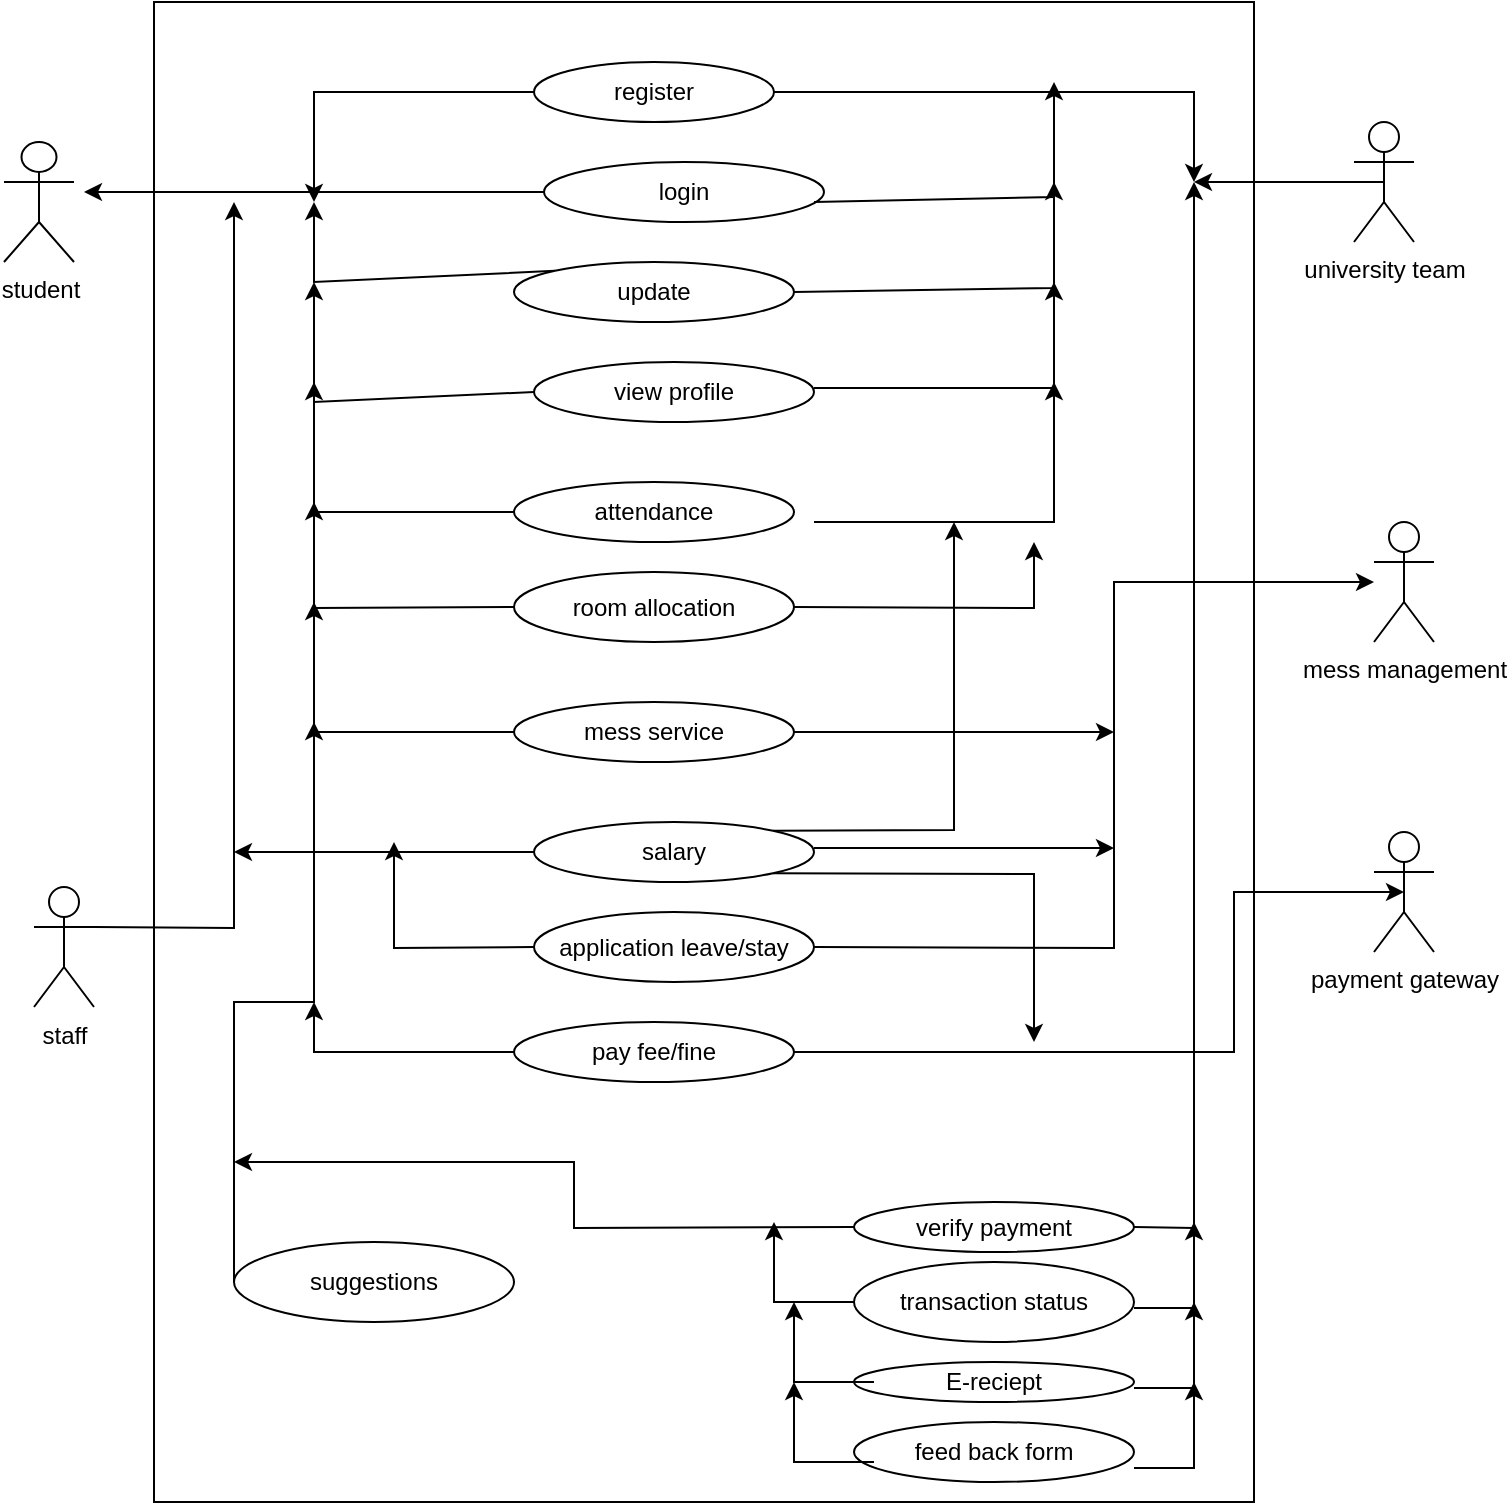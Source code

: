 <mxfile version="26.0.7">
  <diagram name="Page-1" id="R-YePrUXRuUhIGAFdVQt">
    <mxGraphModel dx="1750" dy="928" grid="1" gridSize="10" guides="1" tooltips="1" connect="1" arrows="1" fold="1" page="1" pageScale="1" pageWidth="850" pageHeight="1100" math="0" shadow="0">
      <root>
        <mxCell id="0" />
        <mxCell id="1" parent="0" />
        <mxCell id="7DuDXymwfyRBBUjWIvBE-80" value="" style="rounded=0;whiteSpace=wrap;html=1;" vertex="1" parent="1">
          <mxGeometry x="155" y="180" width="550" height="750" as="geometry" />
        </mxCell>
        <mxCell id="7DuDXymwfyRBBUjWIvBE-19" value="university team" style="shape=umlActor;verticalLabelPosition=bottom;verticalAlign=top;html=1;" vertex="1" parent="1">
          <mxGeometry x="755" y="240" width="30" height="60" as="geometry" />
        </mxCell>
        <mxCell id="7DuDXymwfyRBBUjWIvBE-68" style="edgeStyle=none;rounded=0;orthogonalLoop=1;jettySize=auto;html=1;exitX=1;exitY=0.5;exitDx=0;exitDy=0;" edge="1" parent="1" source="7DuDXymwfyRBBUjWIvBE-1">
          <mxGeometry relative="1" as="geometry">
            <mxPoint x="675" y="270" as="targetPoint" />
            <Array as="points">
              <mxPoint x="675" y="225" />
            </Array>
          </mxGeometry>
        </mxCell>
        <mxCell id="7DuDXymwfyRBBUjWIvBE-1" value="register" style="ellipse;whiteSpace=wrap;html=1;" vertex="1" parent="1">
          <mxGeometry x="345" y="210" width="120" height="30" as="geometry" />
        </mxCell>
        <mxCell id="7DuDXymwfyRBBUjWIvBE-30" style="edgeStyle=none;rounded=0;orthogonalLoop=1;jettySize=auto;html=1;exitX=0;exitY=0.5;exitDx=0;exitDy=0;" edge="1" parent="1" source="7DuDXymwfyRBBUjWIvBE-3">
          <mxGeometry relative="1" as="geometry">
            <mxPoint x="120" y="275" as="targetPoint" />
          </mxGeometry>
        </mxCell>
        <mxCell id="7DuDXymwfyRBBUjWIvBE-3" value="login" style="ellipse;whiteSpace=wrap;html=1;" vertex="1" parent="1">
          <mxGeometry x="350" y="260" width="140" height="30" as="geometry" />
        </mxCell>
        <mxCell id="7DuDXymwfyRBBUjWIvBE-31" style="edgeStyle=none;rounded=0;orthogonalLoop=1;jettySize=auto;html=1;exitX=0;exitY=0;exitDx=0;exitDy=0;" edge="1" parent="1" source="7DuDXymwfyRBBUjWIvBE-4">
          <mxGeometry relative="1" as="geometry">
            <mxPoint x="235" y="280" as="targetPoint" />
            <Array as="points">
              <mxPoint x="235" y="320" />
            </Array>
          </mxGeometry>
        </mxCell>
        <mxCell id="7DuDXymwfyRBBUjWIvBE-4" value="update" style="ellipse;whiteSpace=wrap;html=1;" vertex="1" parent="1">
          <mxGeometry x="335" y="310" width="140" height="30" as="geometry" />
        </mxCell>
        <mxCell id="7DuDXymwfyRBBUjWIvBE-33" style="edgeStyle=none;rounded=0;orthogonalLoop=1;jettySize=auto;html=1;exitX=0;exitY=0.5;exitDx=0;exitDy=0;" edge="1" parent="1" source="7DuDXymwfyRBBUjWIvBE-7">
          <mxGeometry relative="1" as="geometry">
            <mxPoint x="235" y="370" as="targetPoint" />
            <Array as="points">
              <mxPoint x="235" y="435" />
            </Array>
          </mxGeometry>
        </mxCell>
        <mxCell id="7DuDXymwfyRBBUjWIvBE-7" value="attendance" style="ellipse;whiteSpace=wrap;html=1;" vertex="1" parent="1">
          <mxGeometry x="335" y="420" width="140" height="30" as="geometry" />
        </mxCell>
        <mxCell id="7DuDXymwfyRBBUjWIvBE-32" style="edgeStyle=none;rounded=0;orthogonalLoop=1;jettySize=auto;html=1;exitX=0;exitY=0.5;exitDx=0;exitDy=0;" edge="1" parent="1" source="7DuDXymwfyRBBUjWIvBE-8">
          <mxGeometry relative="1" as="geometry">
            <mxPoint x="235" y="320" as="targetPoint" />
            <Array as="points">
              <mxPoint x="235" y="380" />
            </Array>
          </mxGeometry>
        </mxCell>
        <mxCell id="7DuDXymwfyRBBUjWIvBE-8" value="view profile" style="ellipse;whiteSpace=wrap;html=1;" vertex="1" parent="1">
          <mxGeometry x="345" y="360" width="140" height="30" as="geometry" />
        </mxCell>
        <mxCell id="7DuDXymwfyRBBUjWIvBE-48" style="edgeStyle=none;rounded=0;orthogonalLoop=1;jettySize=auto;html=1;exitX=0;exitY=0.5;exitDx=0;exitDy=0;" edge="1" parent="1" source="7DuDXymwfyRBBUjWIvBE-9">
          <mxGeometry relative="1" as="geometry">
            <mxPoint x="195" y="760" as="targetPoint" />
            <Array as="points">
              <mxPoint x="365" y="793" />
              <mxPoint x="365" y="760" />
            </Array>
          </mxGeometry>
        </mxCell>
        <mxCell id="7DuDXymwfyRBBUjWIvBE-64" style="edgeStyle=none;rounded=0;orthogonalLoop=1;jettySize=auto;html=1;exitX=1;exitY=0.5;exitDx=0;exitDy=0;" edge="1" parent="1" source="7DuDXymwfyRBBUjWIvBE-9">
          <mxGeometry relative="1" as="geometry">
            <mxPoint x="675" y="270" as="targetPoint" />
            <Array as="points">
              <mxPoint x="675" y="793" />
            </Array>
          </mxGeometry>
        </mxCell>
        <mxCell id="7DuDXymwfyRBBUjWIvBE-9" value="verify payment" style="ellipse;whiteSpace=wrap;html=1;" vertex="1" parent="1">
          <mxGeometry x="505" y="780" width="140" height="25" as="geometry" />
        </mxCell>
        <mxCell id="7DuDXymwfyRBBUjWIvBE-49" style="edgeStyle=none;rounded=0;orthogonalLoop=1;jettySize=auto;html=1;exitX=0;exitY=0.5;exitDx=0;exitDy=0;" edge="1" parent="1" source="7DuDXymwfyRBBUjWIvBE-10">
          <mxGeometry relative="1" as="geometry">
            <mxPoint x="235" y="540" as="targetPoint" />
            <Array as="points">
              <mxPoint x="195" y="680" />
              <mxPoint x="235" y="680" />
            </Array>
          </mxGeometry>
        </mxCell>
        <mxCell id="7DuDXymwfyRBBUjWIvBE-10" value="suggestions" style="ellipse;whiteSpace=wrap;html=1;" vertex="1" parent="1">
          <mxGeometry x="195" y="800" width="140" height="40" as="geometry" />
        </mxCell>
        <mxCell id="7DuDXymwfyRBBUjWIvBE-52" style="edgeStyle=none;rounded=0;orthogonalLoop=1;jettySize=auto;html=1;exitX=0;exitY=0.5;exitDx=0;exitDy=0;" edge="1" parent="1" source="7DuDXymwfyRBBUjWIvBE-11">
          <mxGeometry relative="1" as="geometry">
            <mxPoint x="465" y="790" as="targetPoint" />
            <Array as="points">
              <mxPoint x="465" y="830" />
            </Array>
          </mxGeometry>
        </mxCell>
        <mxCell id="7DuDXymwfyRBBUjWIvBE-11" value="transaction status" style="ellipse;whiteSpace=wrap;html=1;" vertex="1" parent="1">
          <mxGeometry x="505" y="810" width="140" height="40" as="geometry" />
        </mxCell>
        <mxCell id="7DuDXymwfyRBBUjWIvBE-12" value="feed back form" style="ellipse;whiteSpace=wrap;html=1;" vertex="1" parent="1">
          <mxGeometry x="505" y="890" width="140" height="30" as="geometry" />
        </mxCell>
        <mxCell id="7DuDXymwfyRBBUjWIvBE-13" value="E-reciept" style="ellipse;whiteSpace=wrap;html=1;" vertex="1" parent="1">
          <mxGeometry x="505" y="860" width="140" height="20" as="geometry" />
        </mxCell>
        <mxCell id="7DuDXymwfyRBBUjWIvBE-45" style="edgeStyle=none;rounded=0;orthogonalLoop=1;jettySize=auto;html=1;exitX=0;exitY=0.5;exitDx=0;exitDy=0;" edge="1" parent="1" source="7DuDXymwfyRBBUjWIvBE-14">
          <mxGeometry relative="1" as="geometry">
            <mxPoint x="235" y="480" as="targetPoint" />
            <Array as="points">
              <mxPoint x="235" y="545" />
            </Array>
          </mxGeometry>
        </mxCell>
        <mxCell id="7DuDXymwfyRBBUjWIvBE-73" style="edgeStyle=none;rounded=0;orthogonalLoop=1;jettySize=auto;html=1;exitX=1;exitY=0.5;exitDx=0;exitDy=0;" edge="1" parent="1" source="7DuDXymwfyRBBUjWIvBE-14">
          <mxGeometry relative="1" as="geometry">
            <mxPoint x="635" y="545" as="targetPoint" />
          </mxGeometry>
        </mxCell>
        <mxCell id="7DuDXymwfyRBBUjWIvBE-14" value="mess service" style="ellipse;whiteSpace=wrap;html=1;" vertex="1" parent="1">
          <mxGeometry x="335" y="530" width="140" height="30" as="geometry" />
        </mxCell>
        <mxCell id="7DuDXymwfyRBBUjWIvBE-44" style="edgeStyle=none;rounded=0;orthogonalLoop=1;jettySize=auto;html=1;exitX=0;exitY=0.5;exitDx=0;exitDy=0;" edge="1" parent="1" source="7DuDXymwfyRBBUjWIvBE-15">
          <mxGeometry relative="1" as="geometry">
            <mxPoint x="235" y="430" as="targetPoint" />
            <Array as="points">
              <mxPoint x="235" y="483" />
            </Array>
          </mxGeometry>
        </mxCell>
        <mxCell id="7DuDXymwfyRBBUjWIvBE-57" style="edgeStyle=none;rounded=0;orthogonalLoop=1;jettySize=auto;html=1;exitX=1;exitY=0.5;exitDx=0;exitDy=0;" edge="1" parent="1">
          <mxGeometry relative="1" as="geometry">
            <mxPoint x="485" y="280" as="sourcePoint" />
            <mxPoint x="605" y="220" as="targetPoint" />
            <Array as="points">
              <mxPoint x="605" y="277.5" />
            </Array>
          </mxGeometry>
        </mxCell>
        <mxCell id="7DuDXymwfyRBBUjWIvBE-72" style="edgeStyle=none;rounded=0;orthogonalLoop=1;jettySize=auto;html=1;exitX=1;exitY=0.5;exitDx=0;exitDy=0;" edge="1" parent="1" source="7DuDXymwfyRBBUjWIvBE-15">
          <mxGeometry relative="1" as="geometry">
            <mxPoint x="595" y="450" as="targetPoint" />
            <Array as="points">
              <mxPoint x="595" y="483" />
            </Array>
          </mxGeometry>
        </mxCell>
        <mxCell id="7DuDXymwfyRBBUjWIvBE-15" value="room allocation" style="ellipse;whiteSpace=wrap;html=1;" vertex="1" parent="1">
          <mxGeometry x="335" y="465" width="140" height="35" as="geometry" />
        </mxCell>
        <mxCell id="7DuDXymwfyRBBUjWIvBE-37" style="edgeStyle=none;rounded=0;orthogonalLoop=1;jettySize=auto;html=1;exitX=0;exitY=0.5;exitDx=0;exitDy=0;" edge="1" parent="1" source="7DuDXymwfyRBBUjWIvBE-16">
          <mxGeometry relative="1" as="geometry">
            <mxPoint x="195" y="605" as="targetPoint" />
          </mxGeometry>
        </mxCell>
        <mxCell id="7DuDXymwfyRBBUjWIvBE-71" style="edgeStyle=none;rounded=0;orthogonalLoop=1;jettySize=auto;html=1;exitX=1;exitY=0;exitDx=0;exitDy=0;" edge="1" parent="1" source="7DuDXymwfyRBBUjWIvBE-16">
          <mxGeometry relative="1" as="geometry">
            <mxPoint x="555" y="440" as="targetPoint" />
            <Array as="points">
              <mxPoint x="555" y="594" />
            </Array>
          </mxGeometry>
        </mxCell>
        <mxCell id="7DuDXymwfyRBBUjWIvBE-74" style="edgeStyle=none;rounded=0;orthogonalLoop=1;jettySize=auto;html=1;exitX=1;exitY=1;exitDx=0;exitDy=0;" edge="1" parent="1" source="7DuDXymwfyRBBUjWIvBE-16">
          <mxGeometry relative="1" as="geometry">
            <mxPoint x="595" y="700" as="targetPoint" />
            <Array as="points">
              <mxPoint x="595" y="616" />
            </Array>
          </mxGeometry>
        </mxCell>
        <mxCell id="7DuDXymwfyRBBUjWIvBE-16" value="salary" style="ellipse;whiteSpace=wrap;html=1;" vertex="1" parent="1">
          <mxGeometry x="345" y="590" width="140" height="30" as="geometry" />
        </mxCell>
        <mxCell id="7DuDXymwfyRBBUjWIvBE-35" style="edgeStyle=none;rounded=0;orthogonalLoop=1;jettySize=auto;html=1;exitX=0;exitY=0.5;exitDx=0;exitDy=0;" edge="1" parent="1" source="7DuDXymwfyRBBUjWIvBE-17">
          <mxGeometry relative="1" as="geometry">
            <mxPoint x="275" y="600" as="targetPoint" />
            <Array as="points">
              <mxPoint x="275" y="653" />
            </Array>
          </mxGeometry>
        </mxCell>
        <mxCell id="7DuDXymwfyRBBUjWIvBE-69" style="edgeStyle=none;rounded=0;orthogonalLoop=1;jettySize=auto;html=1;exitX=1;exitY=0.5;exitDx=0;exitDy=0;" edge="1" parent="1" source="7DuDXymwfyRBBUjWIvBE-17" target="7DuDXymwfyRBBUjWIvBE-20">
          <mxGeometry relative="1" as="geometry">
            <Array as="points">
              <mxPoint x="635" y="653" />
              <mxPoint x="635" y="470" />
            </Array>
          </mxGeometry>
        </mxCell>
        <mxCell id="7DuDXymwfyRBBUjWIvBE-17" value="application leave/stay" style="ellipse;whiteSpace=wrap;html=1;" vertex="1" parent="1">
          <mxGeometry x="345" y="635" width="140" height="35" as="geometry" />
        </mxCell>
        <mxCell id="7DuDXymwfyRBBUjWIvBE-46" style="edgeStyle=none;rounded=0;orthogonalLoop=1;jettySize=auto;html=1;exitX=0;exitY=0.5;exitDx=0;exitDy=0;" edge="1" parent="1" source="7DuDXymwfyRBBUjWIvBE-18">
          <mxGeometry relative="1" as="geometry">
            <mxPoint x="235" y="680" as="targetPoint" />
            <Array as="points">
              <mxPoint x="235" y="705" />
            </Array>
          </mxGeometry>
        </mxCell>
        <mxCell id="7DuDXymwfyRBBUjWIvBE-18" value="pay fee/fine" style="ellipse;whiteSpace=wrap;html=1;" vertex="1" parent="1">
          <mxGeometry x="335" y="690" width="140" height="30" as="geometry" />
        </mxCell>
        <mxCell id="7DuDXymwfyRBBUjWIvBE-27" style="edgeStyle=none;rounded=0;orthogonalLoop=1;jettySize=auto;html=1;exitX=0.5;exitY=0.5;exitDx=0;exitDy=0;exitPerimeter=0;" edge="1" parent="1" source="7DuDXymwfyRBBUjWIvBE-19">
          <mxGeometry relative="1" as="geometry">
            <mxPoint x="675" y="270" as="targetPoint" />
          </mxGeometry>
        </mxCell>
        <mxCell id="7DuDXymwfyRBBUjWIvBE-20" value="mess management" style="shape=umlActor;verticalLabelPosition=bottom;verticalAlign=top;html=1;" vertex="1" parent="1">
          <mxGeometry x="765" y="440" width="30" height="60" as="geometry" />
        </mxCell>
        <mxCell id="7DuDXymwfyRBBUjWIvBE-38" style="edgeStyle=none;rounded=0;orthogonalLoop=1;jettySize=auto;html=1;exitX=1;exitY=0.333;exitDx=0;exitDy=0;exitPerimeter=0;" edge="1" parent="1" source="7DuDXymwfyRBBUjWIvBE-23">
          <mxGeometry relative="1" as="geometry">
            <mxPoint x="195" y="280" as="targetPoint" />
            <Array as="points">
              <mxPoint x="195" y="643" />
              <mxPoint x="195" y="320" />
            </Array>
          </mxGeometry>
        </mxCell>
        <mxCell id="7DuDXymwfyRBBUjWIvBE-23" value="staff" style="shape=umlActor;verticalLabelPosition=bottom;verticalAlign=top;html=1;" vertex="1" parent="1">
          <mxGeometry x="95" y="622.5" width="30" height="60" as="geometry" />
        </mxCell>
        <mxCell id="7DuDXymwfyRBBUjWIvBE-25" value="payment gateway" style="shape=umlActor;verticalLabelPosition=bottom;verticalAlign=top;html=1;" vertex="1" parent="1">
          <mxGeometry x="765" y="595" width="30" height="60" as="geometry" />
        </mxCell>
        <mxCell id="7DuDXymwfyRBBUjWIvBE-53" style="edgeStyle=none;rounded=0;orthogonalLoop=1;jettySize=auto;html=1;exitX=0;exitY=0.5;exitDx=0;exitDy=0;" edge="1" parent="1">
          <mxGeometry relative="1" as="geometry">
            <mxPoint x="475" y="830" as="targetPoint" />
            <mxPoint x="515" y="870" as="sourcePoint" />
            <Array as="points">
              <mxPoint x="475" y="870" />
            </Array>
          </mxGeometry>
        </mxCell>
        <mxCell id="7DuDXymwfyRBBUjWIvBE-54" style="edgeStyle=none;rounded=0;orthogonalLoop=1;jettySize=auto;html=1;exitX=0;exitY=0.5;exitDx=0;exitDy=0;" edge="1" parent="1">
          <mxGeometry relative="1" as="geometry">
            <mxPoint x="475" y="870" as="targetPoint" />
            <mxPoint x="515" y="910" as="sourcePoint" />
            <Array as="points">
              <mxPoint x="475" y="910" />
            </Array>
          </mxGeometry>
        </mxCell>
        <mxCell id="7DuDXymwfyRBBUjWIvBE-58" style="edgeStyle=none;rounded=0;orthogonalLoop=1;jettySize=auto;html=1;exitX=1;exitY=0.5;exitDx=0;exitDy=0;" edge="1" parent="1">
          <mxGeometry relative="1" as="geometry">
            <mxPoint x="485" y="373" as="sourcePoint" />
            <mxPoint x="605" y="320" as="targetPoint" />
            <Array as="points">
              <mxPoint x="605" y="373" />
            </Array>
          </mxGeometry>
        </mxCell>
        <mxCell id="7DuDXymwfyRBBUjWIvBE-59" style="edgeStyle=none;rounded=0;orthogonalLoop=1;jettySize=auto;html=1;exitX=1;exitY=0.5;exitDx=0;exitDy=0;" edge="1" parent="1" source="7DuDXymwfyRBBUjWIvBE-4">
          <mxGeometry relative="1" as="geometry">
            <mxPoint x="485" y="323" as="sourcePoint" />
            <mxPoint x="605" y="270" as="targetPoint" />
            <Array as="points">
              <mxPoint x="605" y="323" />
            </Array>
          </mxGeometry>
        </mxCell>
        <mxCell id="7DuDXymwfyRBBUjWIvBE-60" style="edgeStyle=none;rounded=0;orthogonalLoop=1;jettySize=auto;html=1;exitX=1;exitY=0.5;exitDx=0;exitDy=0;" edge="1" parent="1">
          <mxGeometry relative="1" as="geometry">
            <mxPoint x="485" y="440" as="sourcePoint" />
            <mxPoint x="605" y="370" as="targetPoint" />
            <Array as="points">
              <mxPoint x="605" y="440" />
            </Array>
          </mxGeometry>
        </mxCell>
        <mxCell id="7DuDXymwfyRBBUjWIvBE-61" style="edgeStyle=none;rounded=0;orthogonalLoop=1;jettySize=auto;html=1;exitX=1;exitY=0.5;exitDx=0;exitDy=0;" edge="1" parent="1">
          <mxGeometry relative="1" as="geometry">
            <mxPoint x="485" y="603" as="sourcePoint" />
            <mxPoint x="635" y="603" as="targetPoint" />
            <Array as="points">
              <mxPoint x="605" y="603" />
            </Array>
          </mxGeometry>
        </mxCell>
        <mxCell id="7DuDXymwfyRBBUjWIvBE-65" style="edgeStyle=none;rounded=0;orthogonalLoop=1;jettySize=auto;html=1;exitX=1;exitY=0.5;exitDx=0;exitDy=0;" edge="1" parent="1">
          <mxGeometry relative="1" as="geometry">
            <mxPoint x="675" y="790" as="targetPoint" />
            <mxPoint x="645" y="833" as="sourcePoint" />
            <Array as="points">
              <mxPoint x="675" y="833" />
            </Array>
          </mxGeometry>
        </mxCell>
        <mxCell id="7DuDXymwfyRBBUjWIvBE-66" style="edgeStyle=none;rounded=0;orthogonalLoop=1;jettySize=auto;html=1;exitX=1;exitY=0.5;exitDx=0;exitDy=0;" edge="1" parent="1">
          <mxGeometry relative="1" as="geometry">
            <mxPoint x="675" y="830" as="targetPoint" />
            <mxPoint x="645" y="873" as="sourcePoint" />
            <Array as="points">
              <mxPoint x="675" y="873" />
            </Array>
          </mxGeometry>
        </mxCell>
        <mxCell id="7DuDXymwfyRBBUjWIvBE-67" style="edgeStyle=none;rounded=0;orthogonalLoop=1;jettySize=auto;html=1;exitX=1;exitY=0.5;exitDx=0;exitDy=0;" edge="1" parent="1">
          <mxGeometry relative="1" as="geometry">
            <mxPoint x="675" y="870" as="targetPoint" />
            <mxPoint x="645" y="913" as="sourcePoint" />
            <Array as="points">
              <mxPoint x="675" y="913" />
            </Array>
          </mxGeometry>
        </mxCell>
        <mxCell id="7DuDXymwfyRBBUjWIvBE-70" style="edgeStyle=none;rounded=0;orthogonalLoop=1;jettySize=auto;html=1;exitX=1;exitY=0.5;exitDx=0;exitDy=0;entryX=0.5;entryY=0.5;entryDx=0;entryDy=0;entryPerimeter=0;" edge="1" parent="1" source="7DuDXymwfyRBBUjWIvBE-18" target="7DuDXymwfyRBBUjWIvBE-25">
          <mxGeometry relative="1" as="geometry">
            <Array as="points">
              <mxPoint x="695" y="705" />
              <mxPoint x="695" y="625" />
            </Array>
          </mxGeometry>
        </mxCell>
        <mxCell id="7DuDXymwfyRBBUjWIvBE-76" value="" style="edgeStyle=none;rounded=0;orthogonalLoop=1;jettySize=auto;html=1;exitX=0;exitY=0.5;exitDx=0;exitDy=0;" edge="1" parent="1" source="7DuDXymwfyRBBUjWIvBE-1">
          <mxGeometry relative="1" as="geometry">
            <mxPoint x="235" y="280" as="targetPoint" />
            <mxPoint x="345" y="225" as="sourcePoint" />
            <Array as="points">
              <mxPoint x="235" y="225" />
              <mxPoint x="235" y="260" />
            </Array>
          </mxGeometry>
        </mxCell>
        <mxCell id="7DuDXymwfyRBBUjWIvBE-75" value="student" style="shape=umlActor;verticalLabelPosition=bottom;verticalAlign=top;html=1;" vertex="1" parent="1">
          <mxGeometry x="80" y="250" width="35" height="60" as="geometry" />
        </mxCell>
      </root>
    </mxGraphModel>
  </diagram>
</mxfile>
